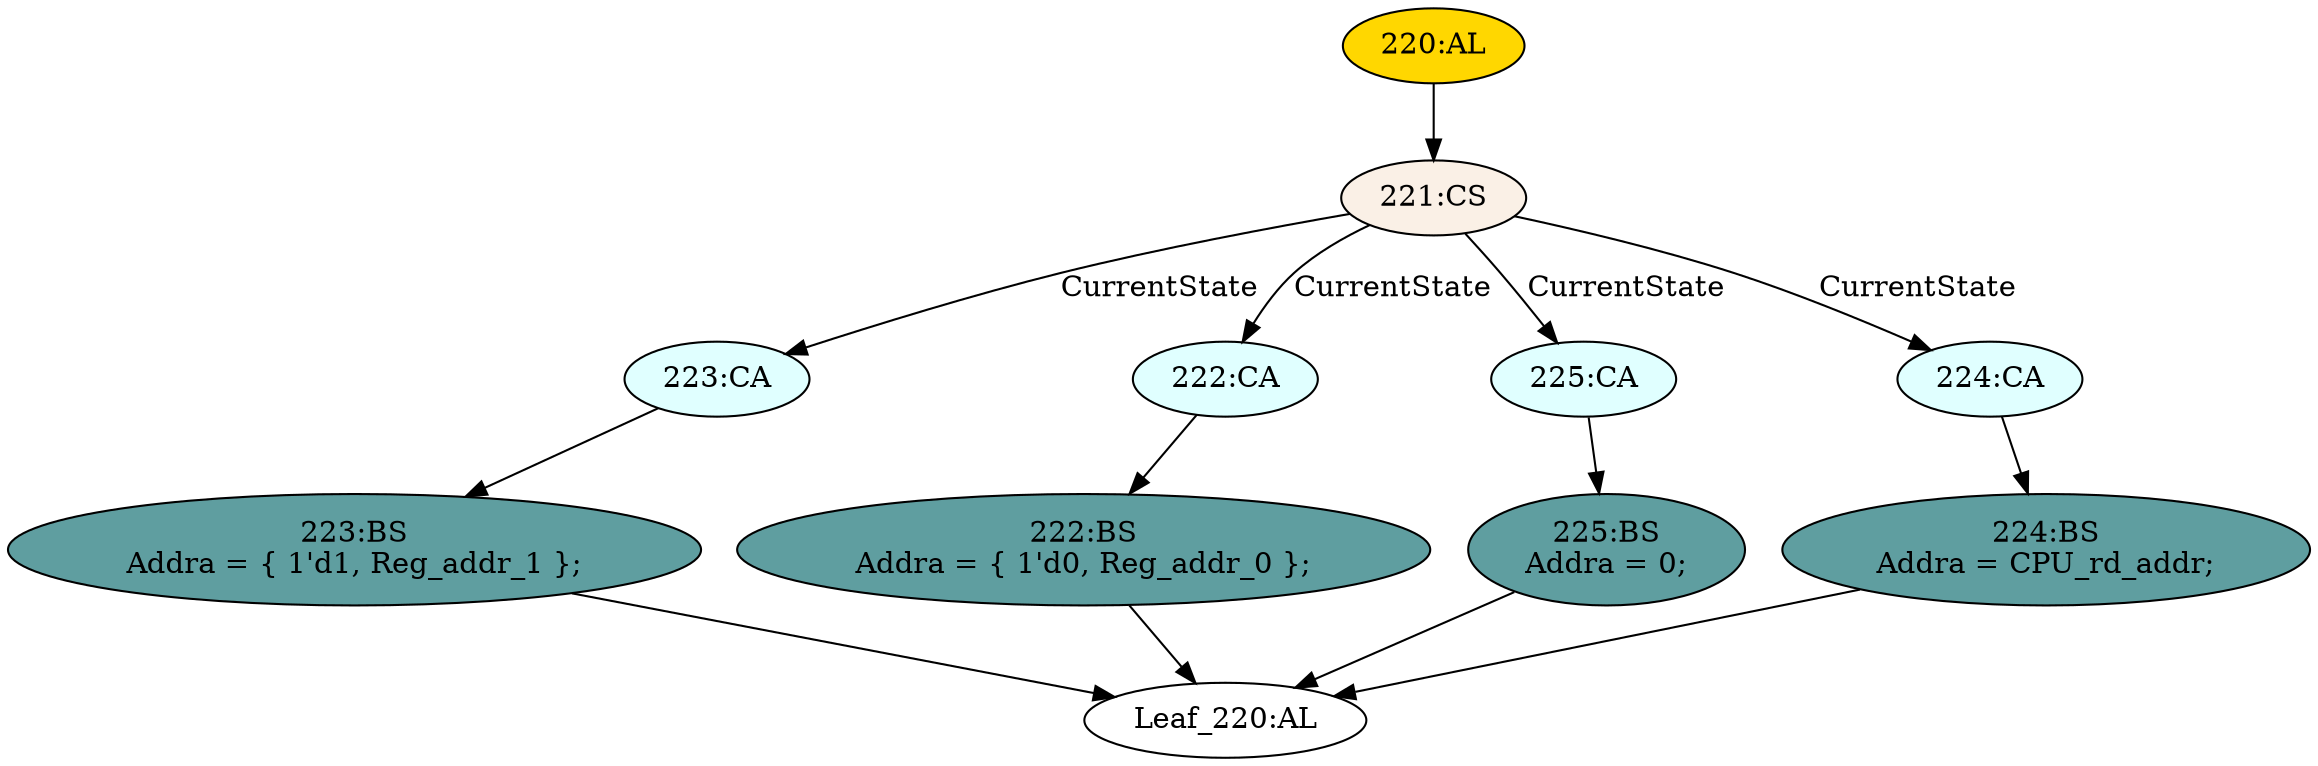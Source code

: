 strict digraph "" {
	node [label="\N"];
	"223:CA"	 [ast="<pyverilog.vparser.ast.Case object at 0x7f7ac5192ad0>",
		fillcolor=lightcyan,
		label="223:CA",
		statements="[]",
		style=filled,
		typ=Case];
	"223:BS"	 [ast="<pyverilog.vparser.ast.BlockingSubstitution object at 0x7f7ac5192b50>",
		fillcolor=cadetblue,
		label="223:BS
Addra = { 1'd1, Reg_addr_1 };",
		statements="[<pyverilog.vparser.ast.BlockingSubstitution object at 0x7f7ac5192b50>]",
		style=filled,
		typ=BlockingSubstitution];
	"223:CA" -> "223:BS"	 [cond="[]",
		lineno=None];
	"225:BS"	 [ast="<pyverilog.vparser.ast.BlockingSubstitution object at 0x7f7ac5192d50>",
		fillcolor=cadetblue,
		label="225:BS
Addra = 0;",
		statements="[<pyverilog.vparser.ast.BlockingSubstitution object at 0x7f7ac5192d50>]",
		style=filled,
		typ=BlockingSubstitution];
	"Leaf_220:AL"	 [def_var="['Addra']",
		label="Leaf_220:AL"];
	"225:BS" -> "Leaf_220:AL"	 [cond="[]",
		lineno=None];
	"224:BS"	 [ast="<pyverilog.vparser.ast.BlockingSubstitution object at 0x7f7ac5192ed0>",
		fillcolor=cadetblue,
		label="224:BS
Addra = CPU_rd_addr;",
		statements="[<pyverilog.vparser.ast.BlockingSubstitution object at 0x7f7ac5192ed0>]",
		style=filled,
		typ=BlockingSubstitution];
	"224:BS" -> "Leaf_220:AL"	 [cond="[]",
		lineno=None];
	"220:AL"	 [ast="<pyverilog.vparser.ast.Always object at 0x7f7ac5196090>",
		clk_sens=False,
		fillcolor=gold,
		label="220:AL",
		sens="['CPU_rd_addr', 'Reg_addr_1', 'Reg_addr_0']",
		statements="[]",
		style=filled,
		typ=Always,
		use_var="['CPU_rd_addr', 'Reg_addr_1', 'CurrentState', 'Reg_addr_0']"];
	"221:CS"	 [ast="<pyverilog.vparser.ast.CaseStatement object at 0x7f7ac5196150>",
		fillcolor=linen,
		label="221:CS",
		statements="[]",
		style=filled,
		typ=CaseStatement];
	"220:AL" -> "221:CS"	 [cond="[]",
		lineno=None];
	"222:CA"	 [ast="<pyverilog.vparser.ast.Case object at 0x7f7ac5196210>",
		fillcolor=lightcyan,
		label="222:CA",
		statements="[]",
		style=filled,
		typ=Case];
	"222:BS"	 [ast="<pyverilog.vparser.ast.BlockingSubstitution object at 0x7f7ac5196290>",
		fillcolor=cadetblue,
		label="222:BS
Addra = { 1'd0, Reg_addr_0 };",
		statements="[<pyverilog.vparser.ast.BlockingSubstitution object at 0x7f7ac5196290>]",
		style=filled,
		typ=BlockingSubstitution];
	"222:CA" -> "222:BS"	 [cond="[]",
		lineno=None];
	"223:BS" -> "Leaf_220:AL"	 [cond="[]",
		lineno=None];
	"222:BS" -> "Leaf_220:AL"	 [cond="[]",
		lineno=None];
	"225:CA"	 [ast="<pyverilog.vparser.ast.Case object at 0x7f7ac51964d0>",
		fillcolor=lightcyan,
		label="225:CA",
		statements="[]",
		style=filled,
		typ=Case];
	"225:CA" -> "225:BS"	 [cond="[]",
		lineno=None];
	"224:CA"	 [ast="<pyverilog.vparser.ast.Case object at 0x7f7ac5196450>",
		fillcolor=lightcyan,
		label="224:CA",
		statements="[]",
		style=filled,
		typ=Case];
	"224:CA" -> "224:BS"	 [cond="[]",
		lineno=None];
	"221:CS" -> "223:CA"	 [cond="['CurrentState']",
		label=CurrentState,
		lineno=221];
	"221:CS" -> "222:CA"	 [cond="['CurrentState']",
		label=CurrentState,
		lineno=221];
	"221:CS" -> "225:CA"	 [cond="['CurrentState']",
		label=CurrentState,
		lineno=221];
	"221:CS" -> "224:CA"	 [cond="['CurrentState']",
		label=CurrentState,
		lineno=221];
}
